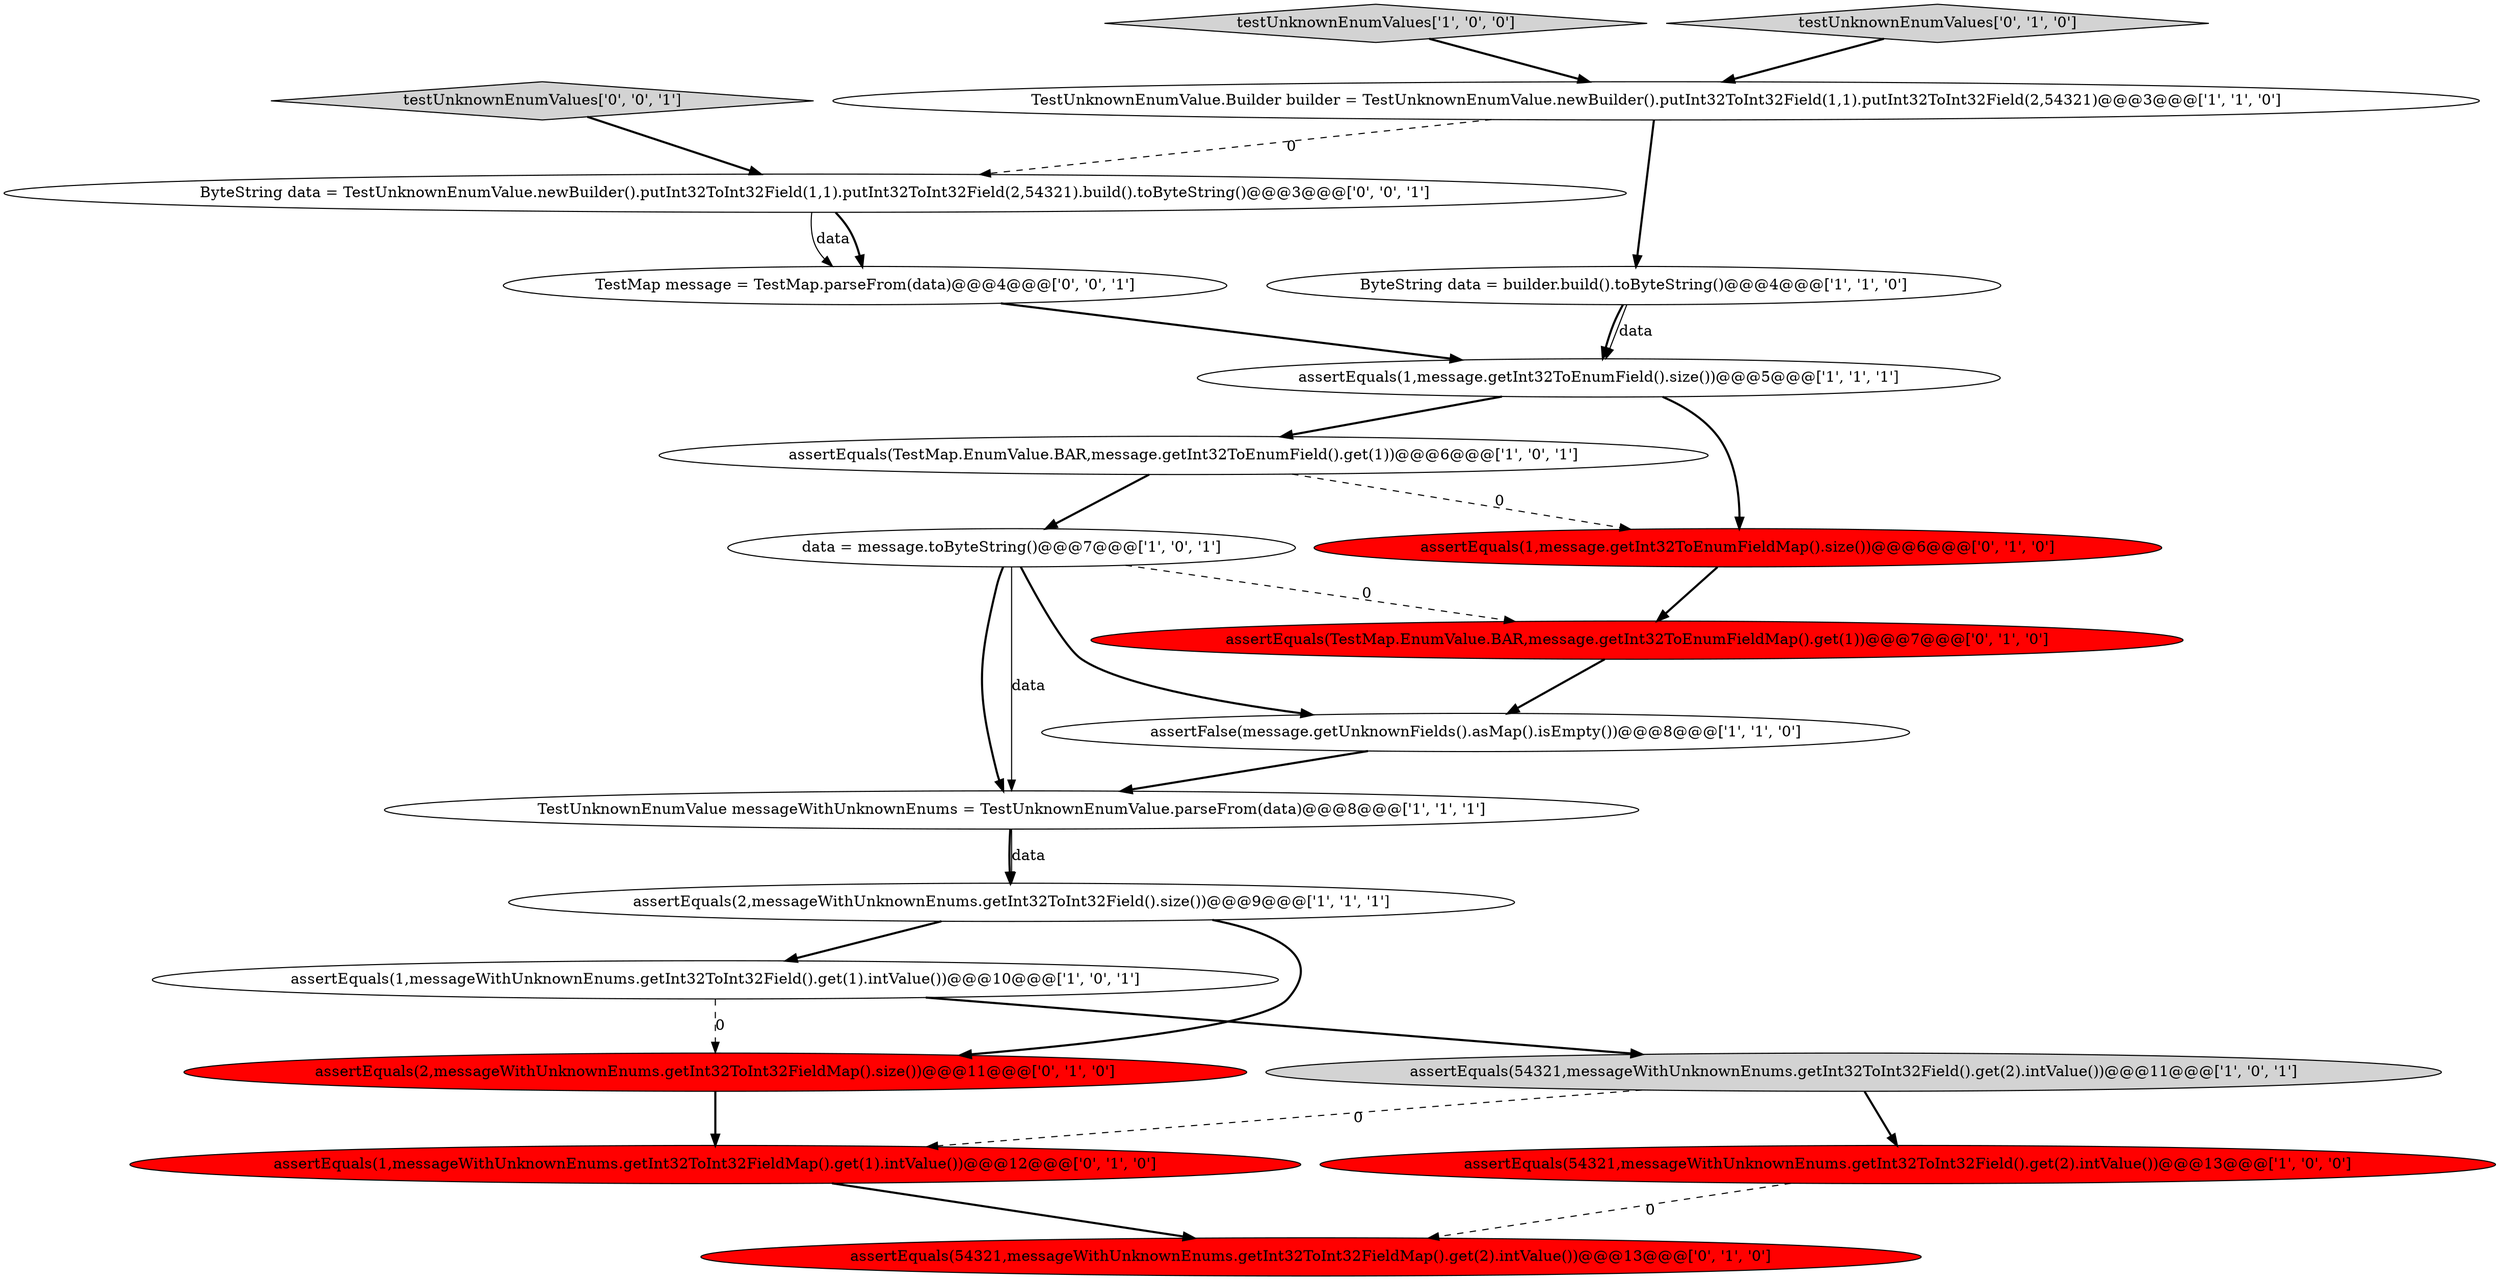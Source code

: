 digraph {
1 [style = filled, label = "assertEquals(1,message.getInt32ToEnumField().size())@@@5@@@['1', '1', '1']", fillcolor = white, shape = ellipse image = "AAA0AAABBB1BBB"];
7 [style = filled, label = "assertEquals(TestMap.EnumValue.BAR,message.getInt32ToEnumField().get(1))@@@6@@@['1', '0', '1']", fillcolor = white, shape = ellipse image = "AAA0AAABBB1BBB"];
10 [style = filled, label = "assertEquals(1,messageWithUnknownEnums.getInt32ToInt32Field().get(1).intValue())@@@10@@@['1', '0', '1']", fillcolor = white, shape = ellipse image = "AAA0AAABBB1BBB"];
19 [style = filled, label = "ByteString data = TestUnknownEnumValue.newBuilder().putInt32ToInt32Field(1,1).putInt32ToInt32Field(2,54321).build().toByteString()@@@3@@@['0', '0', '1']", fillcolor = white, shape = ellipse image = "AAA0AAABBB3BBB"];
14 [style = filled, label = "assertEquals(2,messageWithUnknownEnums.getInt32ToInt32FieldMap().size())@@@11@@@['0', '1', '0']", fillcolor = red, shape = ellipse image = "AAA1AAABBB2BBB"];
16 [style = filled, label = "assertEquals(1,message.getInt32ToEnumFieldMap().size())@@@6@@@['0', '1', '0']", fillcolor = red, shape = ellipse image = "AAA1AAABBB2BBB"];
2 [style = filled, label = "TestUnknownEnumValue messageWithUnknownEnums = TestUnknownEnumValue.parseFrom(data)@@@8@@@['1', '1', '1']", fillcolor = white, shape = ellipse image = "AAA0AAABBB1BBB"];
6 [style = filled, label = "assertEquals(2,messageWithUnknownEnums.getInt32ToInt32Field().size())@@@9@@@['1', '1', '1']", fillcolor = white, shape = ellipse image = "AAA0AAABBB1BBB"];
20 [style = filled, label = "TestMap message = TestMap.parseFrom(data)@@@4@@@['0', '0', '1']", fillcolor = white, shape = ellipse image = "AAA0AAABBB3BBB"];
18 [style = filled, label = "testUnknownEnumValues['0', '0', '1']", fillcolor = lightgray, shape = diamond image = "AAA0AAABBB3BBB"];
13 [style = filled, label = "assertEquals(1,messageWithUnknownEnums.getInt32ToInt32FieldMap().get(1).intValue())@@@12@@@['0', '1', '0']", fillcolor = red, shape = ellipse image = "AAA1AAABBB2BBB"];
3 [style = filled, label = "ByteString data = builder.build().toByteString()@@@4@@@['1', '1', '0']", fillcolor = white, shape = ellipse image = "AAA0AAABBB1BBB"];
0 [style = filled, label = "assertEquals(54321,messageWithUnknownEnums.getInt32ToInt32Field().get(2).intValue())@@@13@@@['1', '0', '0']", fillcolor = red, shape = ellipse image = "AAA1AAABBB1BBB"];
8 [style = filled, label = "data = message.toByteString()@@@7@@@['1', '0', '1']", fillcolor = white, shape = ellipse image = "AAA0AAABBB1BBB"];
17 [style = filled, label = "assertEquals(54321,messageWithUnknownEnums.getInt32ToInt32FieldMap().get(2).intValue())@@@13@@@['0', '1', '0']", fillcolor = red, shape = ellipse image = "AAA1AAABBB2BBB"];
5 [style = filled, label = "TestUnknownEnumValue.Builder builder = TestUnknownEnumValue.newBuilder().putInt32ToInt32Field(1,1).putInt32ToInt32Field(2,54321)@@@3@@@['1', '1', '0']", fillcolor = white, shape = ellipse image = "AAA0AAABBB1BBB"];
4 [style = filled, label = "assertEquals(54321,messageWithUnknownEnums.getInt32ToInt32Field().get(2).intValue())@@@11@@@['1', '0', '1']", fillcolor = lightgray, shape = ellipse image = "AAA0AAABBB1BBB"];
11 [style = filled, label = "testUnknownEnumValues['1', '0', '0']", fillcolor = lightgray, shape = diamond image = "AAA0AAABBB1BBB"];
12 [style = filled, label = "testUnknownEnumValues['0', '1', '0']", fillcolor = lightgray, shape = diamond image = "AAA0AAABBB2BBB"];
15 [style = filled, label = "assertEquals(TestMap.EnumValue.BAR,message.getInt32ToEnumFieldMap().get(1))@@@7@@@['0', '1', '0']", fillcolor = red, shape = ellipse image = "AAA1AAABBB2BBB"];
9 [style = filled, label = "assertFalse(message.getUnknownFields().asMap().isEmpty())@@@8@@@['1', '1', '0']", fillcolor = white, shape = ellipse image = "AAA0AAABBB1BBB"];
19->20 [style = solid, label="data"];
5->3 [style = bold, label=""];
16->15 [style = bold, label=""];
12->5 [style = bold, label=""];
3->1 [style = bold, label=""];
3->1 [style = solid, label="data"];
9->2 [style = bold, label=""];
2->6 [style = bold, label=""];
7->16 [style = dashed, label="0"];
19->20 [style = bold, label=""];
8->15 [style = dashed, label="0"];
18->19 [style = bold, label=""];
20->1 [style = bold, label=""];
7->8 [style = bold, label=""];
0->17 [style = dashed, label="0"];
1->7 [style = bold, label=""];
4->0 [style = bold, label=""];
6->14 [style = bold, label=""];
11->5 [style = bold, label=""];
13->17 [style = bold, label=""];
8->2 [style = bold, label=""];
1->16 [style = bold, label=""];
15->9 [style = bold, label=""];
6->10 [style = bold, label=""];
8->9 [style = bold, label=""];
10->4 [style = bold, label=""];
14->13 [style = bold, label=""];
8->2 [style = solid, label="data"];
4->13 [style = dashed, label="0"];
2->6 [style = solid, label="data"];
5->19 [style = dashed, label="0"];
10->14 [style = dashed, label="0"];
}
